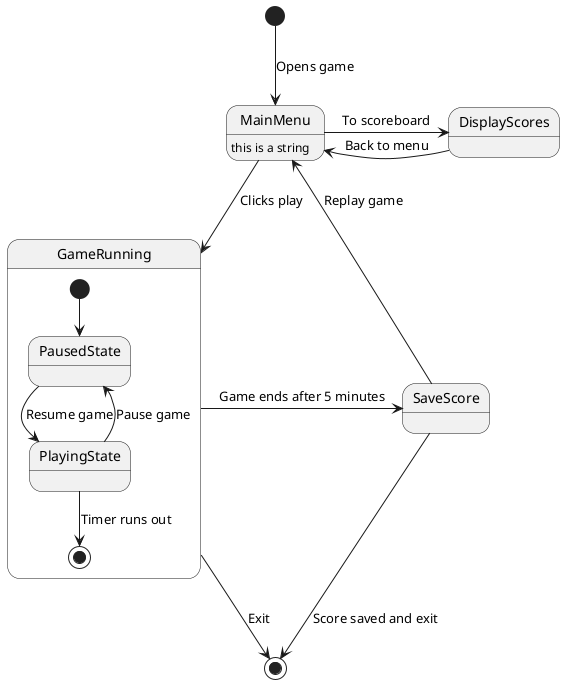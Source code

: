 @startuml

[*] --> MainMenu: Opens game

SaveScore --> MainMenu: Replay game

MainMenu : this is a string

MainMenu -> DisplayScores: To scoreboard
DisplayScores -> MainMenu: Back to menu


MainMenu -> GameRunning: Clicks play

state GameRunning {
  [*] --> PausedState
  PausedState --> PlayingState : Resume game
  PlayingState --> PausedState : Pause game

  PlayingState --> [*]: Timer runs out
 }

GameRunning -> SaveScore: Game ends after 5 minutes
GameRunning --> [*]: Exit

SaveScore --> [*]: Score saved and exit

@enduml
